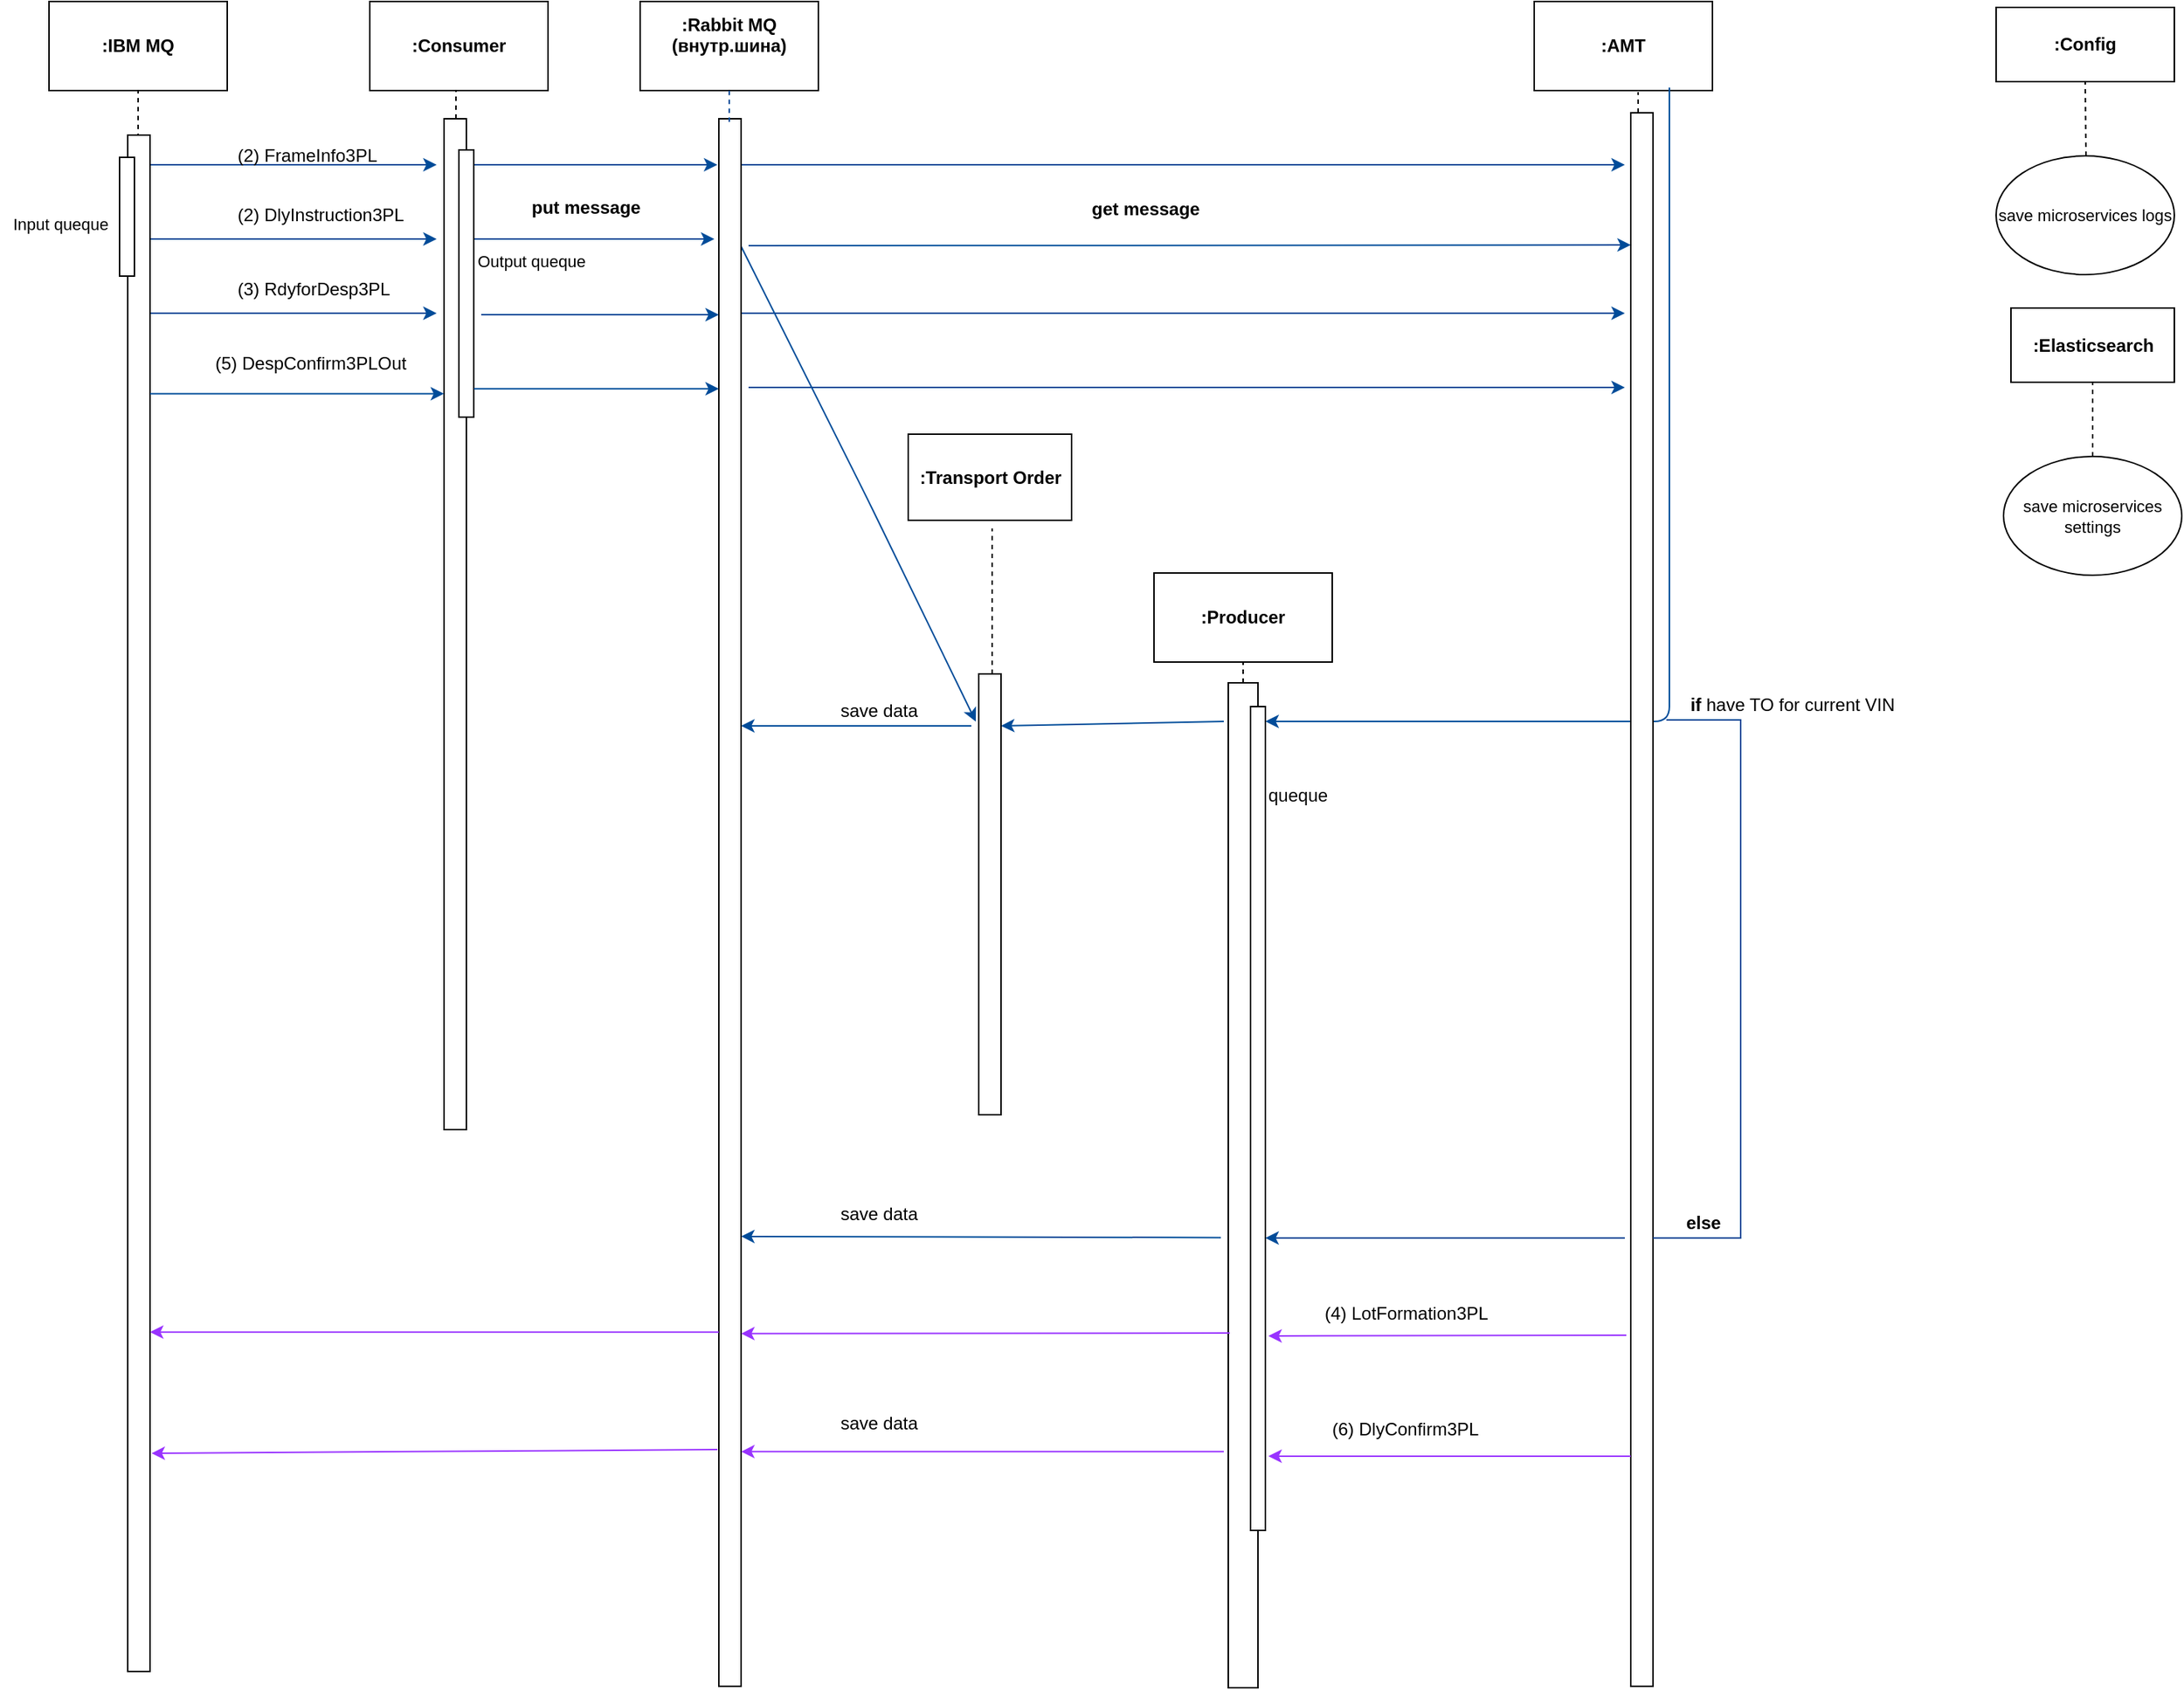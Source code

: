 <mxfile version="10.9.7" type="github"><diagram id="QFj1b3Ph4AJKoAcfD_9Q" name="Page-1"><mxGraphModel dx="2249" dy="796" grid="1" gridSize="10" guides="1" tooltips="1" connect="1" arrows="1" fold="1" page="1" pageScale="1" pageWidth="827" pageHeight="1169" math="0" shadow="0"><root><mxCell id="0"/><mxCell id="1" parent="0"/><mxCell id="KpSiDFXF2KOXU8hQdIHE-29" value="(3) RdyforDesp3PL" style="text;html=1;" parent="1" vertex="1"><mxGeometry x="-236" y="305" width="110" height="30" as="geometry"/></mxCell><mxCell id="52InWGM_COEgxq2UhdLl-113" value="&lt;span style=&quot;font-size: 12px&quot;&gt;:Elasticsearch&lt;/span&gt;" style="html=1;labelBackgroundColor=#ffffff;fontSize=1;fontStyle=1" parent="1" vertex="1"><mxGeometry x="960" y="331.5" width="110" height="50" as="geometry"/></mxCell><mxCell id="52InWGM_COEgxq2UhdLl-114" value="&lt;b&gt;:Config&lt;/b&gt;" style="rounded=0;whiteSpace=wrap;html=1;labelBackgroundColor=#ffffff;fontSize=12;" parent="1" vertex="1"><mxGeometry x="950" y="129" width="120" height="50" as="geometry"/></mxCell><mxCell id="52InWGM_COEgxq2UhdLl-122" value="" style="endArrow=none;dashed=1;html=1;fontSize=12;entryX=0.5;entryY=1;entryDx=0;entryDy=0;exitX=0.5;exitY=0;exitDx=0;exitDy=0;" parent="1" source="52InWGM_COEgxq2UhdLl-160" target="52InWGM_COEgxq2UhdLl-113" edge="1"><mxGeometry width="50" height="50" relative="1" as="geometry"><mxPoint x="1005" y="441.5" as="sourcePoint"/><mxPoint x="1070" y="701.5" as="targetPoint"/></mxGeometry></mxCell><mxCell id="52InWGM_COEgxq2UhdLl-123" value="" style="endArrow=none;dashed=1;html=1;fontSize=12;entryX=0.5;entryY=1;entryDx=0;entryDy=0;" parent="1" target="52InWGM_COEgxq2UhdLl-114" edge="1"><mxGeometry width="50" height="50" relative="1" as="geometry"><mxPoint x="1010.5" y="229" as="sourcePoint"/><mxPoint x="1285.5" y="219" as="targetPoint"/></mxGeometry></mxCell><mxCell id="52InWGM_COEgxq2UhdLl-157" value="settings for microservises" style="text;html=1;strokeColor=none;fillColor=none;align=center;verticalAlign=middle;whiteSpace=wrap;rounded=0;labelBackgroundColor=#ffffff;fontSize=11;" parent="1" vertex="1"><mxGeometry x="985" y="464.5" width="40" height="20" as="geometry"/></mxCell><mxCell id="52InWGM_COEgxq2UhdLl-159" value="&lt;span style=&quot;text-align: left;&quot;&gt;save microservices logs&lt;/span&gt;" style="ellipse;whiteSpace=wrap;html=1;labelBackgroundColor=none;fontSize=11;" parent="1" vertex="1"><mxGeometry x="950" y="229" width="120" height="80" as="geometry"/></mxCell><mxCell id="52InWGM_COEgxq2UhdLl-160" value="&lt;span style=&quot;text-align: left&quot;&gt;save microservices settings&lt;/span&gt;" style="ellipse;whiteSpace=wrap;html=1;labelBackgroundColor=none;fontSize=11;" parent="1" vertex="1"><mxGeometry x="955" y="431.5" width="120" height="80" as="geometry"/></mxCell><mxCell id="52InWGM_COEgxq2UhdLl-175" value="&lt;b style=&quot;font-size: 12px;&quot;&gt;:IBM MQ&lt;/b&gt;" style="rounded=0;whiteSpace=wrap;html=1;labelBackgroundColor=none;fontSize=12;" parent="1" vertex="1"><mxGeometry x="-361" y="125" width="120" height="60" as="geometry"/></mxCell><mxCell id="52InWGM_COEgxq2UhdLl-176" value="&lt;b&gt;:Consumer&lt;/b&gt;" style="rounded=0;whiteSpace=wrap;html=1;labelBackgroundColor=none;fontSize=12;" parent="1" vertex="1"><mxGeometry x="-145" y="125" width="120" height="60" as="geometry"/></mxCell><mxCell id="52InWGM_COEgxq2UhdLl-177" value="&lt;b&gt;:Rabbit MQ&lt;br&gt;(внутр.шина)&lt;br&gt;&lt;br&gt;&lt;/b&gt;" style="rounded=0;whiteSpace=wrap;html=1;labelBackgroundColor=none;fontSize=12;" parent="1" vertex="1"><mxGeometry x="37" y="125" width="120" height="60" as="geometry"/></mxCell><mxCell id="52InWGM_COEgxq2UhdLl-178" value="&lt;b&gt;:Producer&lt;/b&gt;" style="rounded=0;whiteSpace=wrap;html=1;labelBackgroundColor=none;fontSize=12;" parent="1" vertex="1"><mxGeometry x="383" y="510" width="120" height="60" as="geometry"/></mxCell><mxCell id="52InWGM_COEgxq2UhdLl-179" value="&lt;b&gt;:Transport Order&lt;/b&gt;" style="rounded=0;whiteSpace=wrap;html=1;labelBackgroundColor=none;fontSize=12;" parent="1" vertex="1"><mxGeometry x="217.5" y="416.5" width="110" height="58" as="geometry"/></mxCell><mxCell id="52InWGM_COEgxq2UhdLl-180" value="&lt;b&gt;:AMT&lt;/b&gt;" style="rounded=0;whiteSpace=wrap;html=1;labelBackgroundColor=none;fontSize=12;" parent="1" vertex="1"><mxGeometry x="639" y="125" width="120" height="60" as="geometry"/></mxCell><mxCell id="52InWGM_COEgxq2UhdLl-181" value="" style="endArrow=none;dashed=1;html=1;fontSize=12;entryX=0.5;entryY=1;entryDx=0;entryDy=0;" parent="1" target="52InWGM_COEgxq2UhdLl-175" edge="1"><mxGeometry width="50" height="50" relative="1" as="geometry"><mxPoint x="-301" y="655" as="sourcePoint"/><mxPoint x="-300" y="205" as="targetPoint"/></mxGeometry></mxCell><mxCell id="52InWGM_COEgxq2UhdLl-182" value="" style="endArrow=none;dashed=1;html=1;fontSize=12;entryX=0.583;entryY=1;entryDx=0;entryDy=0;entryPerimeter=0;" parent="1" edge="1"><mxGeometry width="50" height="50" relative="1" as="geometry"><mxPoint x="-87" y="204" as="sourcePoint"/><mxPoint x="-87" y="185" as="targetPoint"/></mxGeometry></mxCell><mxCell id="52InWGM_COEgxq2UhdLl-184" value="" style="endArrow=none;dashed=1;html=1;fontSize=12;entryX=0.5;entryY=1;entryDx=0;entryDy=0;" parent="1" source="DakCSxDWCGbXa1bq1zqm-27" target="52InWGM_COEgxq2UhdLl-178" edge="1"><mxGeometry width="50" height="50" relative="1" as="geometry"><mxPoint x="408.5" y="757.5" as="sourcePoint"/><mxPoint x="214.5" y="337.5" as="targetPoint"/></mxGeometry></mxCell><mxCell id="52InWGM_COEgxq2UhdLl-185" value="" style="endArrow=none;dashed=1;html=1;fontSize=12;" parent="1" edge="1"><mxGeometry width="50" height="50" relative="1" as="geometry"><mxPoint x="274" y="578" as="sourcePoint"/><mxPoint x="274" y="480" as="targetPoint"/><Array as="points"/></mxGeometry></mxCell><mxCell id="52InWGM_COEgxq2UhdLl-186" value="" style="endArrow=none;dashed=1;html=1;fontSize=12;entryX=0.583;entryY=1.017;entryDx=0;entryDy=0;entryPerimeter=0;" parent="1" source="DakCSxDWCGbXa1bq1zqm-14" target="52InWGM_COEgxq2UhdLl-180" edge="1"><mxGeometry width="50" height="50" relative="1" as="geometry"><mxPoint x="709" y="885" as="sourcePoint"/><mxPoint x="740" y="365" as="targetPoint"/><Array as="points"/></mxGeometry></mxCell><mxCell id="52InWGM_COEgxq2UhdLl-187" value="" style="endArrow=classic;html=1;fontSize=12;strokeColor=#004C99;" parent="1" edge="1"><mxGeometry width="50" height="50" relative="1" as="geometry"><mxPoint x="-300" y="235" as="sourcePoint"/><mxPoint x="-100" y="235" as="targetPoint"/></mxGeometry></mxCell><mxCell id="52InWGM_COEgxq2UhdLl-188" value="" style="endArrow=classic;html=1;fontSize=12;strokeColor=#004C99;" parent="1" edge="1"><mxGeometry width="50" height="50" relative="1" as="geometry"><mxPoint x="-300" y="285" as="sourcePoint"/><mxPoint x="-100" y="285" as="targetPoint"/></mxGeometry></mxCell><mxCell id="52InWGM_COEgxq2UhdLl-189" value="" style="endArrow=classic;html=1;fontSize=12;strokeColor=#004C99;" parent="1" edge="1"><mxGeometry width="50" height="50" relative="1" as="geometry"><mxPoint x="-300" y="335" as="sourcePoint"/><mxPoint x="-100" y="335" as="targetPoint"/></mxGeometry></mxCell><mxCell id="52InWGM_COEgxq2UhdLl-190" value="" style="endArrow=classic;html=1;fontSize=12;strokeColor=#004C99;" parent="1" edge="1"><mxGeometry width="50" height="50" relative="1" as="geometry"><mxPoint x="-90" y="235" as="sourcePoint"/><mxPoint x="89" y="235" as="targetPoint"/></mxGeometry></mxCell><mxCell id="52InWGM_COEgxq2UhdLl-191" value="" style="endArrow=classic;html=1;fontSize=12;strokeColor=#004C99;" parent="1" edge="1"><mxGeometry width="50" height="50" relative="1" as="geometry"><mxPoint x="-90" y="285" as="sourcePoint"/><mxPoint x="87" y="285" as="targetPoint"/></mxGeometry></mxCell><mxCell id="52InWGM_COEgxq2UhdLl-193" value="(2) FrameInfo3PL" style="text;html=1;" parent="1" vertex="1"><mxGeometry x="-236.5" y="215" width="100" height="30" as="geometry"/></mxCell><mxCell id="52InWGM_COEgxq2UhdLl-196" value="(2) DlyInstruction3PL" style="text;html=1;fontSize=12;" parent="1" vertex="1"><mxGeometry x="-236" y="255" width="126" height="30" as="geometry"/></mxCell><mxCell id="DakCSxDWCGbXa1bq1zqm-1" value="" style="endArrow=classic;html=1;strokeColor=#004C99;" parent="1" edge="1"><mxGeometry width="50" height="50" relative="1" as="geometry"><mxPoint x="100" y="235" as="sourcePoint"/><mxPoint x="700" y="235" as="targetPoint"/></mxGeometry></mxCell><mxCell id="DakCSxDWCGbXa1bq1zqm-5" value="" style="endArrow=classic;html=1;strokeColor=#004C99;entryX=-0.133;entryY=0.108;entryDx=0;entryDy=0;entryPerimeter=0;" parent="1" edge="1" target="DakCSxDWCGbXa1bq1zqm-32"><mxGeometry width="50" height="50" relative="1" as="geometry"><mxPoint x="100" y="280" as="sourcePoint"/><mxPoint x="700" y="285" as="targetPoint"/><Array as="points"><mxPoint x="190" y="460"/></Array></mxGeometry></mxCell><mxCell id="DakCSxDWCGbXa1bq1zqm-6" value="" style="endArrow=classic;html=1;strokeColor=#004C99;" parent="1" edge="1"><mxGeometry width="50" height="50" relative="1" as="geometry"><mxPoint x="90" y="335" as="sourcePoint"/><mxPoint x="700" y="335" as="targetPoint"/></mxGeometry></mxCell><mxCell id="DakCSxDWCGbXa1bq1zqm-7" value="&lt;b&gt;if &lt;/b&gt;have TO for current VIN" style="text;html=1;strokeColor=none;fillColor=none;align=center;verticalAlign=middle;whiteSpace=wrap;rounded=0;" parent="1" vertex="1"><mxGeometry x="733" y="589" width="160" height="20" as="geometry"/></mxCell><mxCell id="DakCSxDWCGbXa1bq1zqm-8" value="" style="endArrow=classic;html=1;strokeColor=#004C99;" parent="1" edge="1"><mxGeometry width="50" height="50" relative="1" as="geometry"><mxPoint x="730" y="183" as="sourcePoint"/><mxPoint x="458" y="610" as="targetPoint"/><Array as="points"><mxPoint x="730" y="610"/></Array></mxGeometry></mxCell><mxCell id="DakCSxDWCGbXa1bq1zqm-9" value="" style="html=1;points=[];perimeter=orthogonalPerimeter;" parent="1" vertex="1"><mxGeometry x="-308" y="215" width="15" height="1035" as="geometry"/></mxCell><mxCell id="DakCSxDWCGbXa1bq1zqm-10" value="" style="html=1;points=[];perimeter=orthogonalPerimeter;" parent="1" vertex="1"><mxGeometry x="-95" y="204" width="15" height="681" as="geometry"/></mxCell><mxCell id="DakCSxDWCGbXa1bq1zqm-13" value="&lt;b&gt;get message&lt;/b&gt;" style="text;html=1;strokeColor=none;fillColor=none;align=center;verticalAlign=middle;whiteSpace=wrap;rounded=0;" parent="1" vertex="1"><mxGeometry x="327.5" y="255" width="99" height="20" as="geometry"/></mxCell><mxCell id="DakCSxDWCGbXa1bq1zqm-14" value="" style="html=1;points=[];perimeter=orthogonalPerimeter;" parent="1" vertex="1"><mxGeometry x="704" y="200" width="15" height="1060" as="geometry"/></mxCell><mxCell id="DakCSxDWCGbXa1bq1zqm-16" value="&lt;b&gt;put message&lt;/b&gt;" style="text;html=1;fillColor=#ffffff;" parent="1" vertex="1"><mxGeometry x="-38" y="250" width="100" height="30" as="geometry"/></mxCell><mxCell id="DakCSxDWCGbXa1bq1zqm-17" value="" style="html=1;points=[];perimeter=orthogonalPerimeter;" parent="1" vertex="1"><mxGeometry x="90" y="204" width="15" height="1056" as="geometry"/></mxCell><mxCell id="DakCSxDWCGbXa1bq1zqm-21" value="" style="html=1;points=[];perimeter=orthogonalPerimeter;labelBackgroundColor=#ffffff;fontSize=11;" parent="1" vertex="1"><mxGeometry x="-313.5" y="230" width="10" height="80" as="geometry"/></mxCell><mxCell id="DakCSxDWCGbXa1bq1zqm-22" value="Input queque" style="text;html=1;strokeColor=none;fillColor=none;align=center;verticalAlign=middle;whiteSpace=wrap;rounded=0;labelBackgroundColor=#ffffff;fontSize=11;" parent="1" vertex="1"><mxGeometry x="-393.5" y="265" width="80" height="20" as="geometry"/></mxCell><mxCell id="DakCSxDWCGbXa1bq1zqm-24" value="" style="html=1;points=[];perimeter=orthogonalPerimeter;labelBackgroundColor=#ffffff;fontSize=11;" parent="1" vertex="1"><mxGeometry x="-85" y="225" width="10" height="180" as="geometry"/></mxCell><mxCell id="DakCSxDWCGbXa1bq1zqm-25" value="Output queque" style="text;html=1;strokeColor=none;fillColor=none;align=center;verticalAlign=middle;whiteSpace=wrap;rounded=0;labelBackgroundColor=#ffffff;fontSize=11;" parent="1" vertex="1"><mxGeometry x="-80" y="290" width="88" height="20" as="geometry"/></mxCell><mxCell id="DakCSxDWCGbXa1bq1zqm-27" value="" style="html=1;points=[];perimeter=orthogonalPerimeter;labelBackgroundColor=#ffffff;fontSize=11;" parent="1" vertex="1"><mxGeometry x="433" y="584" width="20" height="677" as="geometry"/></mxCell><mxCell id="DakCSxDWCGbXa1bq1zqm-29" value="" style="html=1;points=[];perimeter=orthogonalPerimeter;labelBackgroundColor=#ffffff;fontSize=11;" parent="1" vertex="1"><mxGeometry x="448" y="600" width="10" height="555" as="geometry"/></mxCell><mxCell id="DakCSxDWCGbXa1bq1zqm-30" value="queque" style="text;html=1;resizable=0;points=[];autosize=1;align=left;verticalAlign=top;spacingTop=-4;" parent="1" vertex="1"><mxGeometry x="458" y="650" width="60" height="20" as="geometry"/></mxCell><mxCell id="DakCSxDWCGbXa1bq1zqm-31" value="" style="endArrow=classic;html=1;strokeColor=#004C99;" parent="1" edge="1"><mxGeometry width="50" height="50" relative="1" as="geometry"><mxPoint x="430" y="610" as="sourcePoint"/><mxPoint x="280" y="613" as="targetPoint"/></mxGeometry></mxCell><mxCell id="DakCSxDWCGbXa1bq1zqm-32" value="" style="html=1;points=[];perimeter=orthogonalPerimeter;" parent="1" vertex="1"><mxGeometry x="265" y="578" width="15" height="297" as="geometry"/></mxCell><mxCell id="DakCSxDWCGbXa1bq1zqm-34" value="" style="endArrow=classic;html=1;strokeColor=#004C99;" parent="1" target="DakCSxDWCGbXa1bq1zqm-17" edge="1"><mxGeometry width="50" height="50" relative="1" as="geometry"><mxPoint x="-70" y="336" as="sourcePoint"/><mxPoint y="325" as="targetPoint"/></mxGeometry></mxCell><mxCell id="DakCSxDWCGbXa1bq1zqm-37" value="" style="endArrow=classic;html=1;strokeColor=#004C99;entryX=0;entryY=0.272;entryDx=0;entryDy=0;entryPerimeter=0;" parent="1" source="DakCSxDWCGbXa1bq1zqm-9" target="DakCSxDWCGbXa1bq1zqm-10" edge="1"><mxGeometry width="50" height="50" relative="1" as="geometry"><mxPoint x="-293" y="375" as="sourcePoint"/><mxPoint x="-150" y="365" as="targetPoint"/></mxGeometry></mxCell><mxCell id="DakCSxDWCGbXa1bq1zqm-38" value="(5) DespConfirm3PLOut" style="text;html=1;" parent="1" vertex="1"><mxGeometry x="-251.5" y="355" width="150" height="30" as="geometry"/></mxCell><mxCell id="DakCSxDWCGbXa1bq1zqm-39" value="" style="endArrow=classic;html=1;strokeColor=#004C99;exitX=1;exitY=0.894;exitDx=0;exitDy=0;exitPerimeter=0;" parent="1" source="DakCSxDWCGbXa1bq1zqm-24" target="DakCSxDWCGbXa1bq1zqm-17" edge="1"><mxGeometry width="50" height="50" relative="1" as="geometry"><mxPoint x="-60" y="385" as="sourcePoint"/><mxPoint x="30" y="395" as="targetPoint"/></mxGeometry></mxCell><mxCell id="DakCSxDWCGbXa1bq1zqm-40" value="" style="endArrow=classic;html=1;strokeColor=#004C99;" parent="1" edge="1"><mxGeometry width="50" height="50" relative="1" as="geometry"><mxPoint x="110" y="385" as="sourcePoint"/><mxPoint x="700" y="385" as="targetPoint"/></mxGeometry></mxCell><mxCell id="DakCSxDWCGbXa1bq1zqm-41" value="" style="endArrow=classic;html=1;strokeColor=#9933FF;" parent="1" edge="1"><mxGeometry width="50" height="50" relative="1" as="geometry"><mxPoint x="701" y="1023.5" as="sourcePoint"/><mxPoint x="460" y="1024" as="targetPoint"/></mxGeometry></mxCell><mxCell id="DakCSxDWCGbXa1bq1zqm-42" value="" style="endArrow=classic;html=1;strokeColor=#9933FF;" parent="1" source="DakCSxDWCGbXa1bq1zqm-14" edge="1"><mxGeometry width="50" height="50" relative="1" as="geometry"><mxPoint x="700" y="835" as="sourcePoint"/><mxPoint x="460" y="1105" as="targetPoint"/><Array as="points"/></mxGeometry></mxCell><mxCell id="DakCSxDWCGbXa1bq1zqm-43" value="(4) LotFormation3PL" style="text;html=1;" parent="1" vertex="1"><mxGeometry x="495.5" y="995" width="130" height="30" as="geometry"/></mxCell><mxCell id="DakCSxDWCGbXa1bq1zqm-44" value="(6) DlyConfirm3PL" style="text;html=1;" parent="1" vertex="1"><mxGeometry x="500.5" y="1073" width="120" height="30" as="geometry"/></mxCell><mxCell id="DakCSxDWCGbXa1bq1zqm-48" value="" style="endArrow=classic;html=1;strokeColor=#004C99;" parent="1" edge="1"><mxGeometry width="50" height="50" relative="1" as="geometry"><mxPoint x="260" y="613" as="sourcePoint"/><mxPoint x="105" y="613" as="targetPoint"/></mxGeometry></mxCell><mxCell id="DakCSxDWCGbXa1bq1zqm-49" value="save data" style="text;html=1;resizable=0;points=[];autosize=1;align=left;verticalAlign=top;spacingTop=-4;" parent="1" vertex="1"><mxGeometry x="170" y="593" width="70" height="20" as="geometry"/></mxCell><mxCell id="DakCSxDWCGbXa1bq1zqm-72" value="" style="endArrow=classic;html=1;strokeColor=#9933FF;entryX=1;entryY=0.775;entryDx=0;entryDy=0;entryPerimeter=0;exitX=0.05;exitY=0.647;exitDx=0;exitDy=0;exitPerimeter=0;" parent="1" target="DakCSxDWCGbXa1bq1zqm-17" edge="1" source="DakCSxDWCGbXa1bq1zqm-27"><mxGeometry width="50" height="50" relative="1" as="geometry"><mxPoint x="390" y="1025" as="sourcePoint"/><mxPoint x="230" y="1045" as="targetPoint"/></mxGeometry></mxCell><mxCell id="DakCSxDWCGbXa1bq1zqm-73" value="" style="endArrow=classic;html=1;strokeColor=#9933FF;exitX=-0.15;exitY=0.765;exitDx=0;exitDy=0;exitPerimeter=0;" parent="1" target="DakCSxDWCGbXa1bq1zqm-17" edge="1" source="DakCSxDWCGbXa1bq1zqm-27"><mxGeometry width="50" height="50" relative="1" as="geometry"><mxPoint x="390" y="1105" as="sourcePoint"/><mxPoint x="260" y="1115" as="targetPoint"/></mxGeometry></mxCell><mxCell id="DakCSxDWCGbXa1bq1zqm-74" value="" style="endArrow=classic;html=1;strokeColor=#9933FF;exitX=0;exitY=0.774;exitDx=0;exitDy=0;exitPerimeter=0;" parent="1" source="DakCSxDWCGbXa1bq1zqm-17" target="DakCSxDWCGbXa1bq1zqm-9" edge="1"><mxGeometry width="50" height="50" relative="1" as="geometry"><mxPoint x="-70" y="1065" as="sourcePoint"/><mxPoint x="-20" y="1015" as="targetPoint"/></mxGeometry></mxCell><mxCell id="DakCSxDWCGbXa1bq1zqm-75" value="" style="endArrow=classic;html=1;strokeColor=#9933FF;exitX=-0.067;exitY=0.849;exitDx=0;exitDy=0;exitPerimeter=0;entryX=1.067;entryY=0.858;entryDx=0;entryDy=0;entryPerimeter=0;" parent="1" source="DakCSxDWCGbXa1bq1zqm-17" target="DakCSxDWCGbXa1bq1zqm-9" edge="1"><mxGeometry width="50" height="50" relative="1" as="geometry"><mxPoint x="-80" y="1135" as="sourcePoint"/><mxPoint x="-30" y="1085" as="targetPoint"/></mxGeometry></mxCell><mxCell id="DakCSxDWCGbXa1bq1zqm-76" value="save data" style="text;html=1;resizable=0;points=[];autosize=1;align=left;verticalAlign=top;spacingTop=-4;" parent="1" vertex="1"><mxGeometry x="170" y="1073" width="70" height="20" as="geometry"/></mxCell><mxCell id="l3xat6u1_Pl9rr3lCrd1-2" value="&lt;b&gt;else&lt;/b&gt;" style="text;html=1;strokeColor=none;fillColor=none;align=center;verticalAlign=middle;whiteSpace=wrap;rounded=0;" parent="1" vertex="1"><mxGeometry x="733" y="938" width="40" height="20" as="geometry"/></mxCell><mxCell id="l3xat6u1_Pl9rr3lCrd1-3" value="" style="endArrow=classic;html=1;strokeColor=#004C99;" parent="1" edge="1"><mxGeometry width="50" height="50" relative="1" as="geometry"><mxPoint x="700" y="958" as="sourcePoint"/><mxPoint x="458" y="958" as="targetPoint"/></mxGeometry></mxCell><mxCell id="l3xat6u1_Pl9rr3lCrd1-4" value="" style="endArrow=classic;html=1;exitX=-0.25;exitY=0.552;exitDx=0;exitDy=0;exitPerimeter=0;entryX=1;entryY=0.713;entryDx=0;entryDy=0;entryPerimeter=0;strokeColor=#004C99;" parent="1" source="DakCSxDWCGbXa1bq1zqm-27" target="DakCSxDWCGbXa1bq1zqm-17" edge="1"><mxGeometry width="50" height="50" relative="1" as="geometry"><mxPoint x="230" y="990" as="sourcePoint"/><mxPoint x="280" y="940" as="targetPoint"/></mxGeometry></mxCell><mxCell id="l3xat6u1_Pl9rr3lCrd1-7" value="" style="endArrow=none;html=1;strokeColor=#004C99;" parent="1" edge="1"><mxGeometry width="50" height="50" relative="1" as="geometry"><mxPoint x="719" y="958" as="sourcePoint"/><mxPoint x="750" y="958" as="targetPoint"/></mxGeometry></mxCell><mxCell id="l3xat6u1_Pl9rr3lCrd1-8" value="save data" style="text;html=1;" parent="1" vertex="1"><mxGeometry x="170" y="928" width="90" height="30" as="geometry"/></mxCell><mxCell id="y0w5qYsUNVKqhIbErfso-6" value="" style="endArrow=classic;html=1;strokeColor=#004C99;exitX=1.333;exitY=0.081;exitDx=0;exitDy=0;exitPerimeter=0;entryX=0;entryY=0.084;entryDx=0;entryDy=0;entryPerimeter=0;" edge="1" parent="1" source="DakCSxDWCGbXa1bq1zqm-17" target="DakCSxDWCGbXa1bq1zqm-14"><mxGeometry width="50" height="50" relative="1" as="geometry"><mxPoint x="310" y="280" as="sourcePoint"/><mxPoint x="920" y="280" as="targetPoint"/></mxGeometry></mxCell><mxCell id="y0w5qYsUNVKqhIbErfso-7" value="" style="strokeWidth=1;html=1;shape=mxgraph.flowchart.annotation_1;align=left;pointerEvents=1;fillColor=#ffffff;rotation=180;strokeColor=#004C99;" vertex="1" parent="1"><mxGeometry x="728" y="609" width="50" height="349" as="geometry"/></mxCell><mxCell id="y0w5qYsUNVKqhIbErfso-9" value="" style="endArrow=none;dashed=1;html=1;strokeColor=#004C99;entryX=0.5;entryY=1;entryDx=0;entryDy=0;exitX=0.467;exitY=0.002;exitDx=0;exitDy=0;exitPerimeter=0;" edge="1" parent="1" source="DakCSxDWCGbXa1bq1zqm-17" target="52InWGM_COEgxq2UhdLl-177"><mxGeometry width="50" height="50" relative="1" as="geometry"><mxPoint x="110" y="240" as="sourcePoint"/><mxPoint x="160" y="190" as="targetPoint"/></mxGeometry></mxCell></root></mxGraphModel></diagram></mxfile>